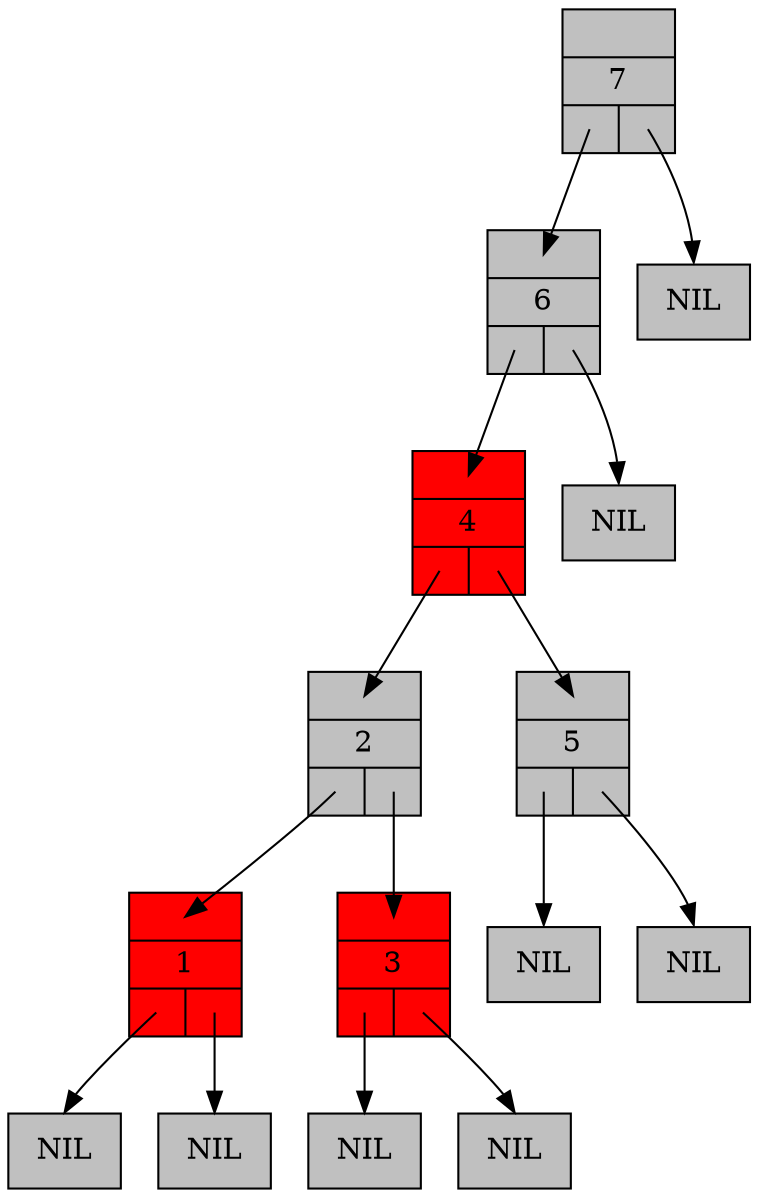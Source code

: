 digraph RedBlackTree {
	graph [ranksep =0.5];
	node [shape = record];

	n1 [style=filled, fillcolor=red, label="{{<parent>}|1|{<left>|<right>}}"];
	lnil1 [style=filled, fillcolor=grey, label="NIL"];
	n1:left:c -> lnil1:n [headclip=false, tailclip=false]
	rnil1 [style=filled, fillcolor=grey, label="NIL"];
	n1:right:c -> rnil1:n [headclip=false, tailclip=false]
	n2 [style=filled, fillcolor=grey, label="{{<parent>}|2|{<left>|<right>}}"];
	n2:left:c -> n1:parent:c [headclip=false, tailclip=false]
	n2:right:c -> n3:parent:c [headclip=false, tailclip=false]
	n3 [style=filled, fillcolor=red, label="{{<parent>}|3|{<left>|<right>}}"];
	lnil3 [style=filled, fillcolor=grey, label="NIL"];
	n3:left:c -> lnil3:n [headclip=false, tailclip=false]
	rnil3 [style=filled, fillcolor=grey, label="NIL"];
	n3:right:c -> rnil3:n [headclip=false, tailclip=false]
	n4 [style=filled, fillcolor=red, label="{{<parent>}|4|{<left>|<right>}}"];
	n4:left:c -> n2:parent:c [headclip=false, tailclip=false]
	n4:right:c -> n5:parent:c [headclip=false, tailclip=false]
	n5 [style=filled, fillcolor=grey, label="{{<parent>}|5|{<left>|<right>}}"];
	lnil5 [style=filled, fillcolor=grey, label="NIL"];
	n5:left:c -> lnil5:n [headclip=false, tailclip=false]
	rnil5 [style=filled, fillcolor=grey, label="NIL"];
	n5:right:c -> rnil5:n [headclip=false, tailclip=false]
	n6 [style=filled, fillcolor=grey, label="{{<parent>}|6|{<left>|<right>}}"];
	n6:left:c -> n4:parent:c [headclip=false, tailclip=false]
	rnil6 [style=filled, fillcolor=grey, label="NIL"];
	n6:right:c -> rnil6:n [headclip=false, tailclip=false]
	n7 [style=filled, fillcolor=grey, label="{{<parent>}|7|{<left>|<right>}}"];
	n7:left:c -> n6:parent:c [headclip=false, tailclip=false]
	rnil7 [style=filled, fillcolor=grey, label="NIL"];
	n7:right:c -> rnil7:n [headclip=false, tailclip=false]

}
